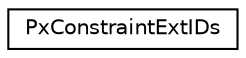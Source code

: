 digraph "Graphical Class Hierarchy"
{
  edge [fontname="Helvetica",fontsize="10",labelfontname="Helvetica",labelfontsize="10"];
  node [fontname="Helvetica",fontsize="10",shape=record];
  rankdir="LR";
  Node0 [label="PxConstraintExtIDs",height=0.2,width=0.4,color="black", fillcolor="white", style="filled",URL="$structPxConstraintExtIDs.html",tooltip="Unique identifiers for extensions classes which implement a constraint based on PxConstraint. "];
}
